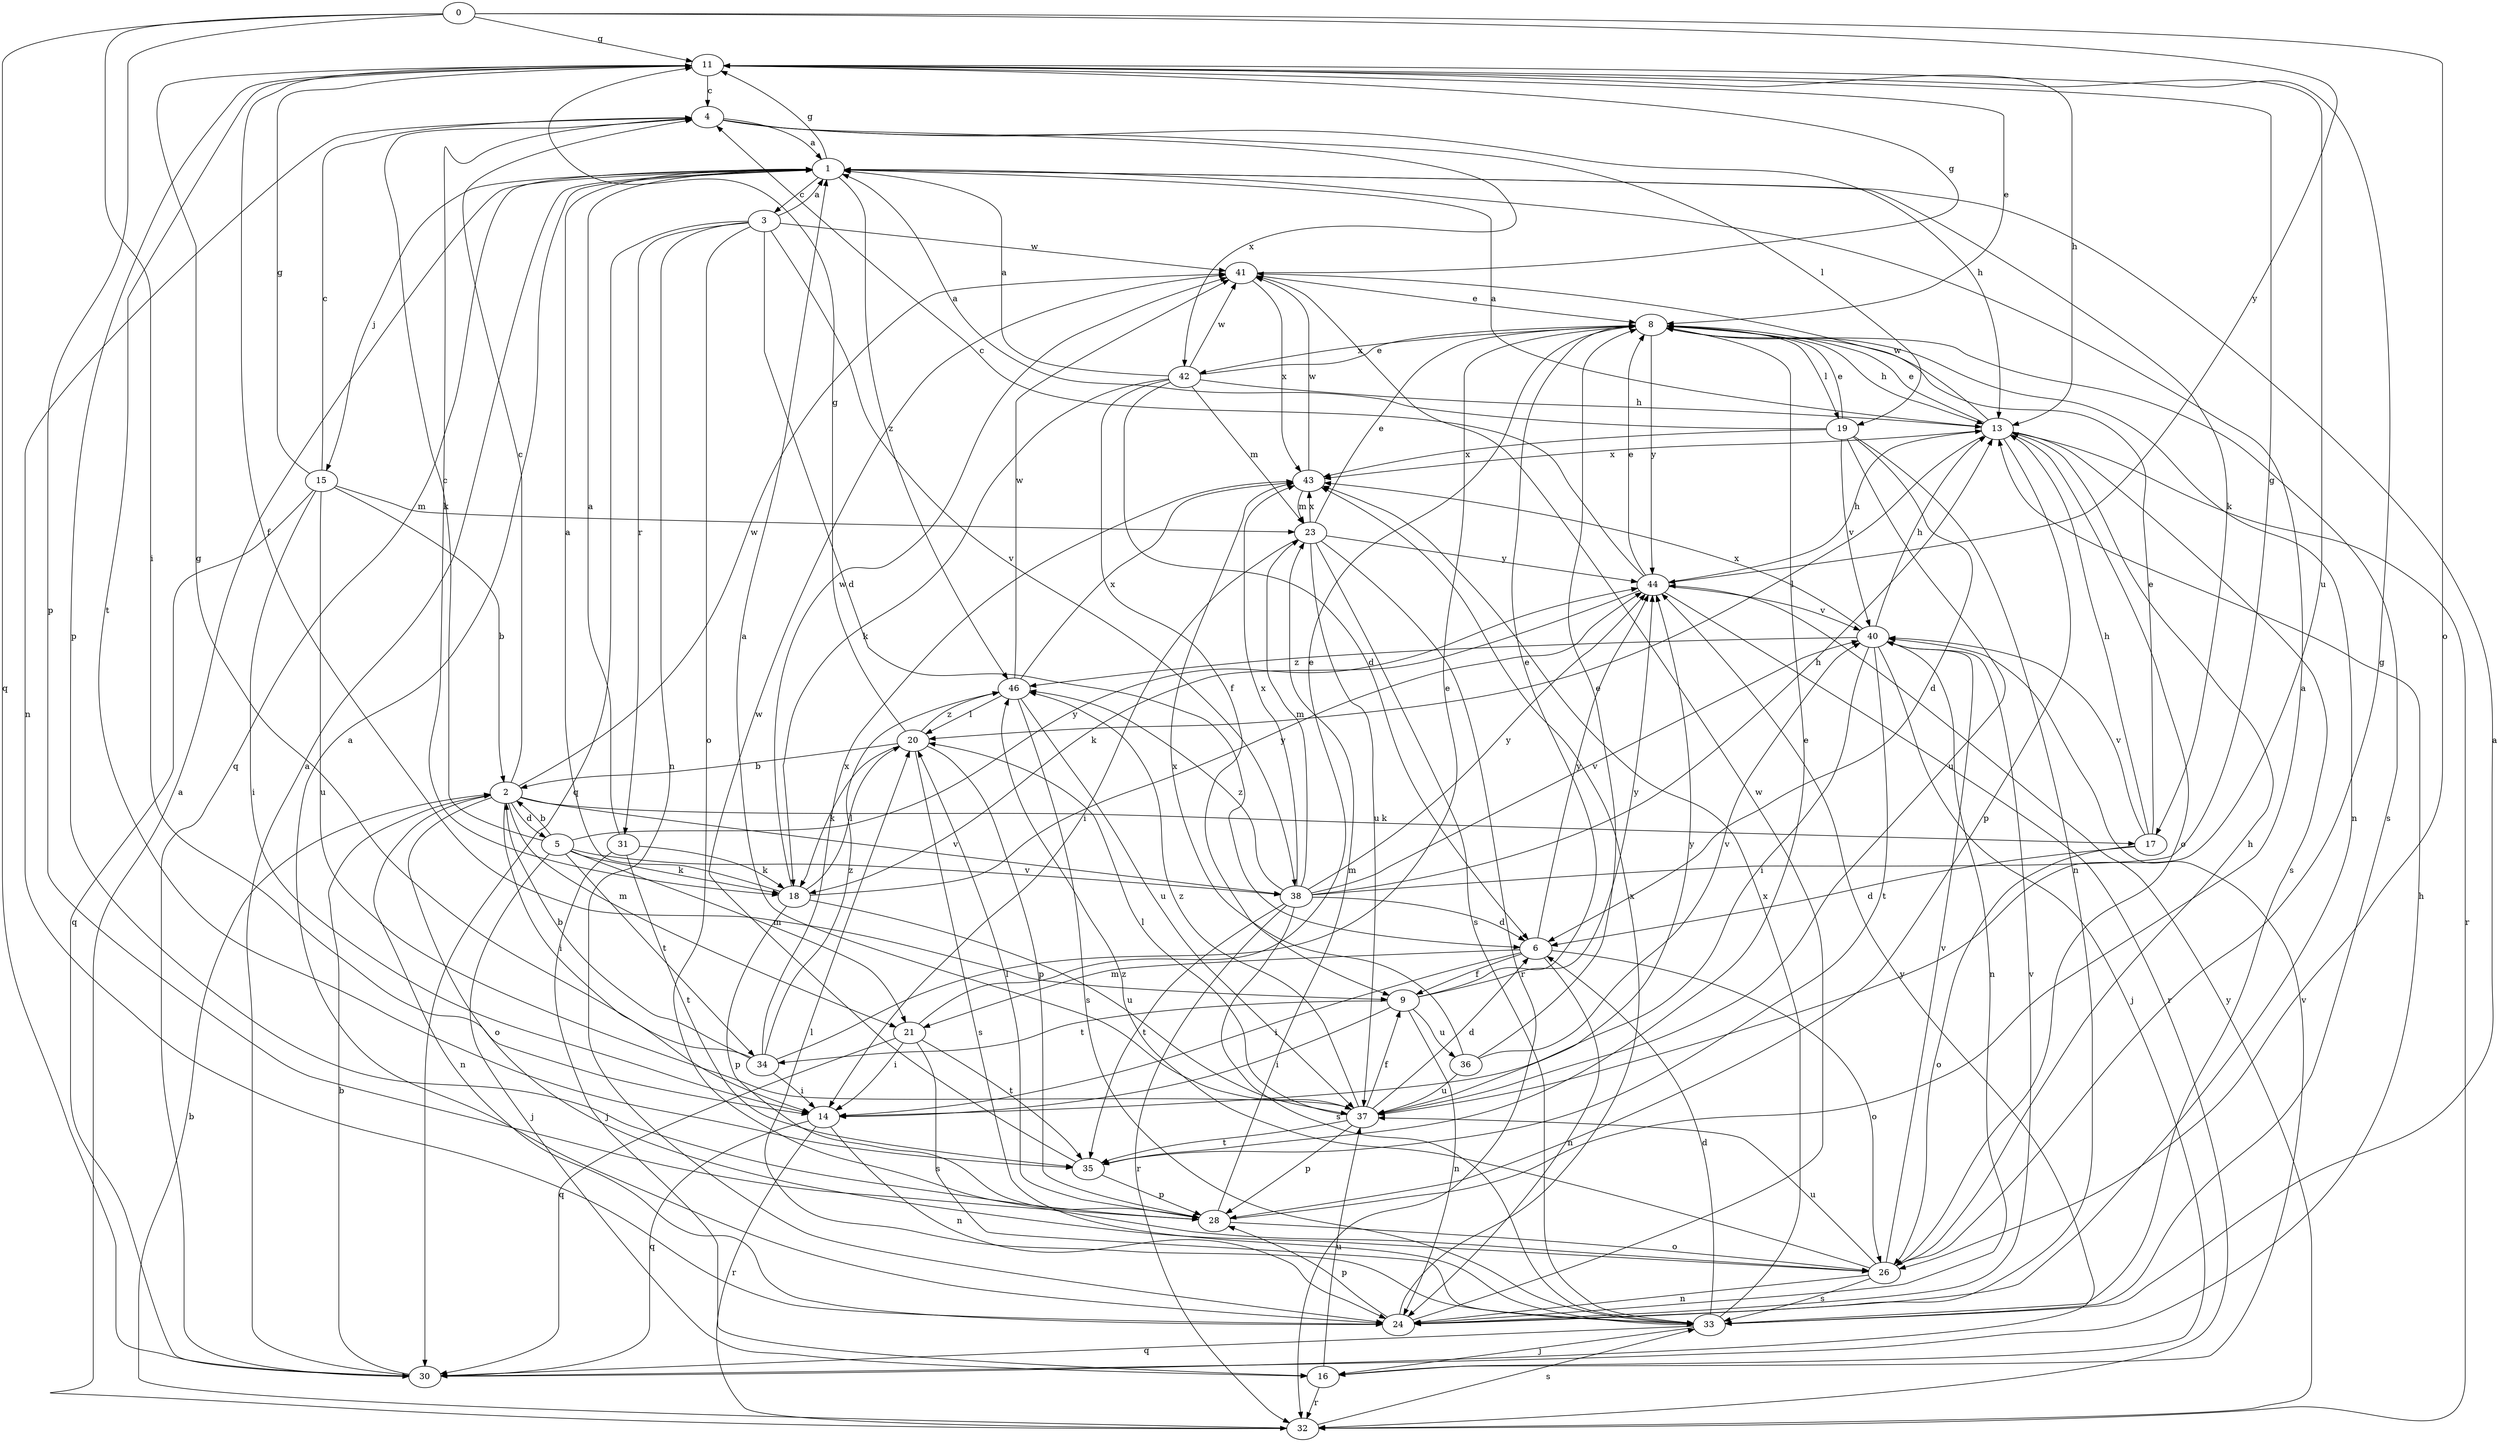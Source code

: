 strict digraph  {
0;
1;
2;
3;
4;
5;
6;
8;
9;
11;
13;
14;
15;
16;
17;
18;
19;
20;
21;
23;
24;
26;
28;
30;
31;
32;
33;
34;
35;
36;
37;
38;
40;
41;
42;
43;
44;
46;
0 -> 11  [label=g];
0 -> 14  [label=i];
0 -> 26  [label=o];
0 -> 28  [label=p];
0 -> 30  [label=q];
0 -> 44  [label=y];
1 -> 3  [label=c];
1 -> 11  [label=g];
1 -> 15  [label=j];
1 -> 17  [label=k];
1 -> 30  [label=q];
1 -> 46  [label=z];
2 -> 4  [label=c];
2 -> 5  [label=d];
2 -> 14  [label=i];
2 -> 17  [label=k];
2 -> 21  [label=m];
2 -> 24  [label=n];
2 -> 26  [label=o];
2 -> 38  [label=v];
2 -> 41  [label=w];
3 -> 1  [label=a];
3 -> 6  [label=d];
3 -> 24  [label=n];
3 -> 26  [label=o];
3 -> 30  [label=q];
3 -> 31  [label=r];
3 -> 38  [label=v];
3 -> 41  [label=w];
4 -> 1  [label=a];
4 -> 13  [label=h];
4 -> 18  [label=k];
4 -> 19  [label=l];
4 -> 24  [label=n];
4 -> 42  [label=x];
5 -> 2  [label=b];
5 -> 4  [label=c];
5 -> 16  [label=j];
5 -> 18  [label=k];
5 -> 21  [label=m];
5 -> 34  [label=t];
5 -> 38  [label=v];
5 -> 44  [label=y];
6 -> 9  [label=f];
6 -> 14  [label=i];
6 -> 21  [label=m];
6 -> 24  [label=n];
6 -> 26  [label=o];
6 -> 44  [label=y];
8 -> 13  [label=h];
8 -> 19  [label=l];
8 -> 24  [label=n];
8 -> 33  [label=s];
8 -> 42  [label=x];
8 -> 44  [label=y];
9 -> 8  [label=e];
9 -> 14  [label=i];
9 -> 24  [label=n];
9 -> 34  [label=t];
9 -> 36  [label=u];
9 -> 44  [label=y];
11 -> 4  [label=c];
11 -> 8  [label=e];
11 -> 9  [label=f];
11 -> 13  [label=h];
11 -> 28  [label=p];
11 -> 35  [label=t];
11 -> 37  [label=u];
13 -> 1  [label=a];
13 -> 8  [label=e];
13 -> 20  [label=l];
13 -> 26  [label=o];
13 -> 28  [label=p];
13 -> 32  [label=r];
13 -> 33  [label=s];
13 -> 41  [label=w];
13 -> 43  [label=x];
14 -> 24  [label=n];
14 -> 30  [label=q];
14 -> 32  [label=r];
15 -> 2  [label=b];
15 -> 4  [label=c];
15 -> 11  [label=g];
15 -> 14  [label=i];
15 -> 23  [label=m];
15 -> 30  [label=q];
15 -> 37  [label=u];
16 -> 32  [label=r];
16 -> 37  [label=u];
16 -> 40  [label=v];
17 -> 6  [label=d];
17 -> 8  [label=e];
17 -> 13  [label=h];
17 -> 26  [label=o];
17 -> 40  [label=v];
18 -> 1  [label=a];
18 -> 20  [label=l];
18 -> 28  [label=p];
18 -> 37  [label=u];
18 -> 41  [label=w];
18 -> 44  [label=y];
19 -> 1  [label=a];
19 -> 6  [label=d];
19 -> 8  [label=e];
19 -> 24  [label=n];
19 -> 37  [label=u];
19 -> 40  [label=v];
19 -> 43  [label=x];
20 -> 2  [label=b];
20 -> 11  [label=g];
20 -> 18  [label=k];
20 -> 28  [label=p];
20 -> 33  [label=s];
20 -> 46  [label=z];
21 -> 8  [label=e];
21 -> 14  [label=i];
21 -> 30  [label=q];
21 -> 33  [label=s];
21 -> 35  [label=t];
23 -> 8  [label=e];
23 -> 14  [label=i];
23 -> 32  [label=r];
23 -> 33  [label=s];
23 -> 37  [label=u];
23 -> 43  [label=x];
23 -> 44  [label=y];
24 -> 1  [label=a];
24 -> 28  [label=p];
24 -> 40  [label=v];
24 -> 41  [label=w];
24 -> 43  [label=x];
26 -> 11  [label=g];
26 -> 13  [label=h];
26 -> 24  [label=n];
26 -> 33  [label=s];
26 -> 37  [label=u];
26 -> 40  [label=v];
26 -> 46  [label=z];
28 -> 1  [label=a];
28 -> 20  [label=l];
28 -> 23  [label=m];
28 -> 26  [label=o];
30 -> 1  [label=a];
30 -> 2  [label=b];
30 -> 13  [label=h];
30 -> 44  [label=y];
31 -> 1  [label=a];
31 -> 16  [label=j];
31 -> 18  [label=k];
31 -> 35  [label=t];
32 -> 1  [label=a];
32 -> 2  [label=b];
32 -> 33  [label=s];
32 -> 44  [label=y];
33 -> 1  [label=a];
33 -> 6  [label=d];
33 -> 16  [label=j];
33 -> 20  [label=l];
33 -> 30  [label=q];
33 -> 43  [label=x];
34 -> 2  [label=b];
34 -> 8  [label=e];
34 -> 11  [label=g];
34 -> 14  [label=i];
34 -> 43  [label=x];
34 -> 46  [label=z];
35 -> 8  [label=e];
35 -> 28  [label=p];
35 -> 41  [label=w];
36 -> 8  [label=e];
36 -> 37  [label=u];
36 -> 40  [label=v];
36 -> 43  [label=x];
37 -> 1  [label=a];
37 -> 6  [label=d];
37 -> 9  [label=f];
37 -> 20  [label=l];
37 -> 28  [label=p];
37 -> 35  [label=t];
37 -> 44  [label=y];
37 -> 46  [label=z];
38 -> 6  [label=d];
38 -> 11  [label=g];
38 -> 13  [label=h];
38 -> 23  [label=m];
38 -> 32  [label=r];
38 -> 33  [label=s];
38 -> 35  [label=t];
38 -> 40  [label=v];
38 -> 43  [label=x];
38 -> 44  [label=y];
38 -> 46  [label=z];
40 -> 13  [label=h];
40 -> 14  [label=i];
40 -> 16  [label=j];
40 -> 24  [label=n];
40 -> 35  [label=t];
40 -> 43  [label=x];
40 -> 46  [label=z];
41 -> 8  [label=e];
41 -> 11  [label=g];
41 -> 43  [label=x];
42 -> 1  [label=a];
42 -> 6  [label=d];
42 -> 8  [label=e];
42 -> 9  [label=f];
42 -> 13  [label=h];
42 -> 18  [label=k];
42 -> 23  [label=m];
42 -> 41  [label=w];
43 -> 23  [label=m];
43 -> 41  [label=w];
44 -> 4  [label=c];
44 -> 8  [label=e];
44 -> 13  [label=h];
44 -> 18  [label=k];
44 -> 32  [label=r];
44 -> 40  [label=v];
46 -> 20  [label=l];
46 -> 33  [label=s];
46 -> 37  [label=u];
46 -> 41  [label=w];
46 -> 43  [label=x];
}
